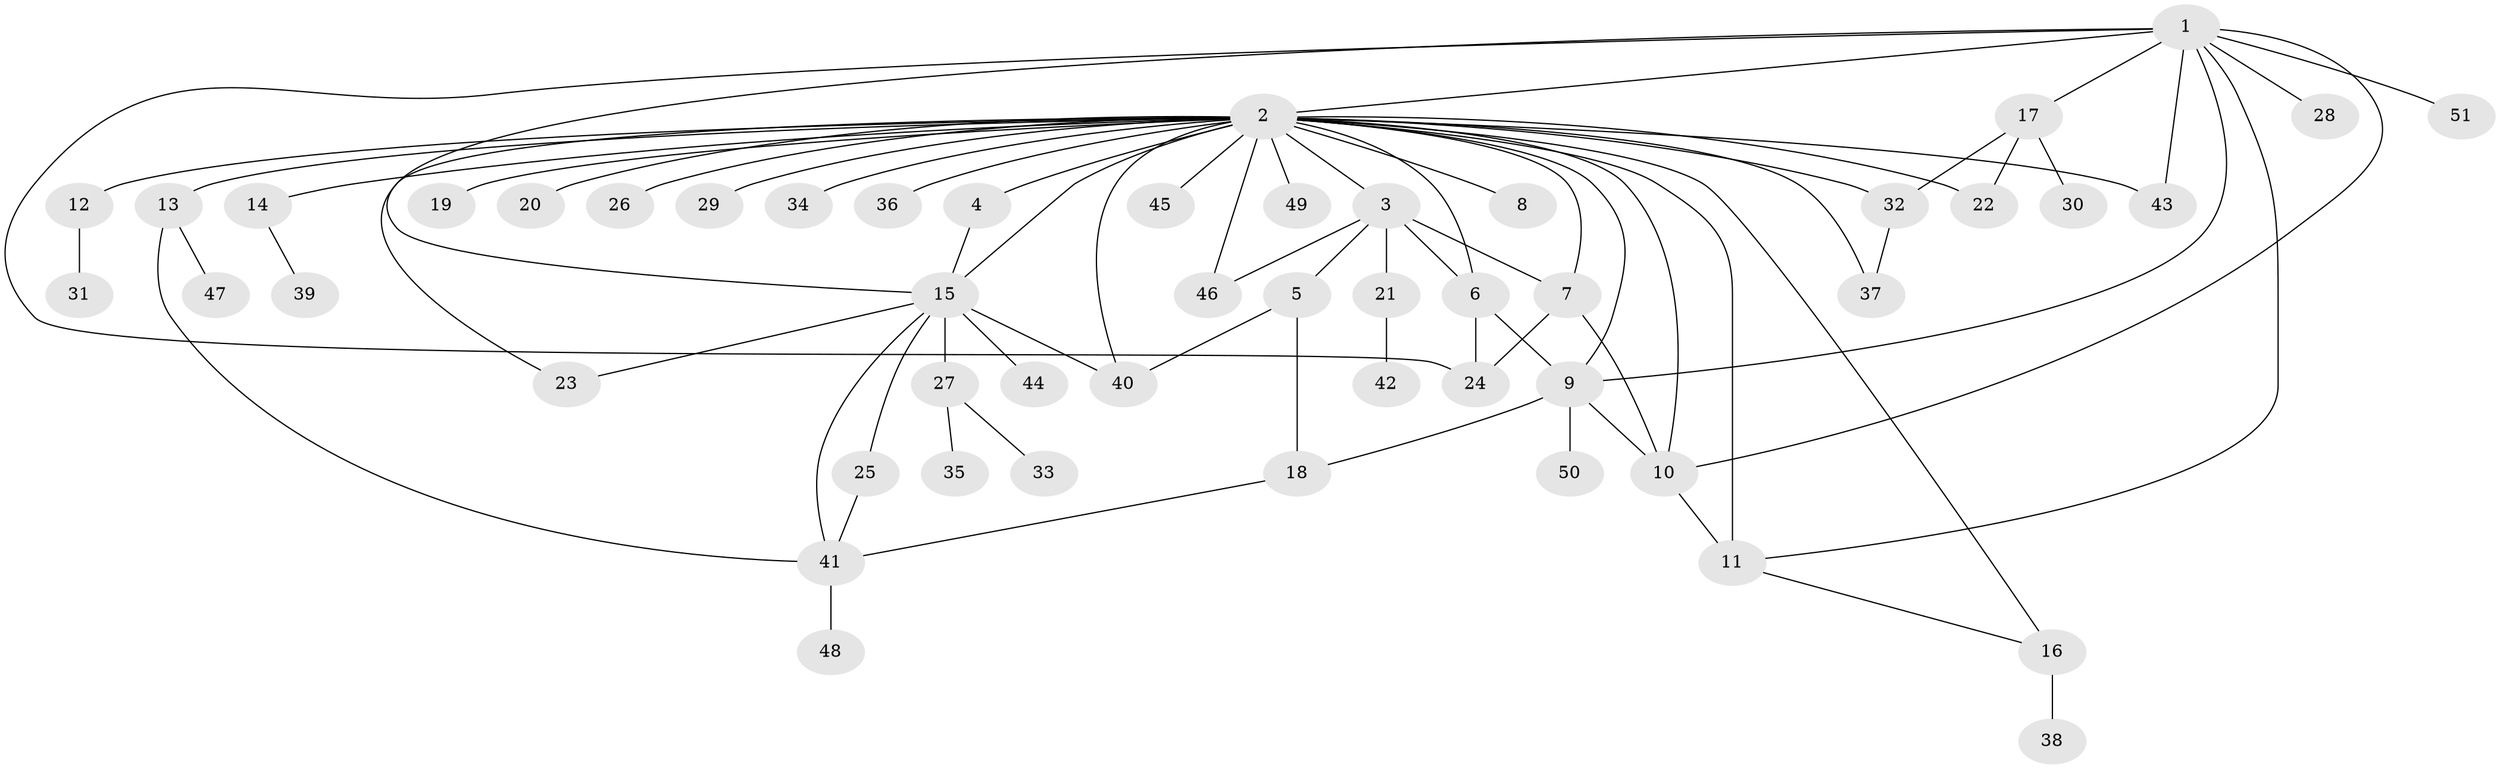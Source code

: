 // original degree distribution, {11: 0.011904761904761904, 37: 0.011904761904761904, 6: 0.047619047619047616, 3: 0.14285714285714285, 5: 0.011904761904761904, 2: 0.21428571428571427, 1: 0.4523809523809524, 7: 0.011904761904761904, 4: 0.08333333333333333, 10: 0.011904761904761904}
// Generated by graph-tools (version 1.1) at 2025/50/03/04/25 22:50:31]
// undirected, 51 vertices, 76 edges
graph export_dot {
  node [color=gray90,style=filled];
  1;
  2;
  3;
  4;
  5;
  6;
  7;
  8;
  9;
  10;
  11;
  12;
  13;
  14;
  15;
  16;
  17;
  18;
  19;
  20;
  21;
  22;
  23;
  24;
  25;
  26;
  27;
  28;
  29;
  30;
  31;
  32;
  33;
  34;
  35;
  36;
  37;
  38;
  39;
  40;
  41;
  42;
  43;
  44;
  45;
  46;
  47;
  48;
  49;
  50;
  51;
  1 -- 2 [weight=1.0];
  1 -- 9 [weight=1.0];
  1 -- 10 [weight=1.0];
  1 -- 11 [weight=1.0];
  1 -- 15 [weight=1.0];
  1 -- 17 [weight=1.0];
  1 -- 24 [weight=1.0];
  1 -- 28 [weight=1.0];
  1 -- 43 [weight=1.0];
  1 -- 51 [weight=1.0];
  2 -- 3 [weight=2.0];
  2 -- 4 [weight=2.0];
  2 -- 6 [weight=2.0];
  2 -- 7 [weight=1.0];
  2 -- 8 [weight=1.0];
  2 -- 9 [weight=1.0];
  2 -- 10 [weight=1.0];
  2 -- 11 [weight=2.0];
  2 -- 12 [weight=1.0];
  2 -- 13 [weight=2.0];
  2 -- 14 [weight=1.0];
  2 -- 15 [weight=1.0];
  2 -- 16 [weight=1.0];
  2 -- 19 [weight=1.0];
  2 -- 20 [weight=1.0];
  2 -- 22 [weight=1.0];
  2 -- 23 [weight=1.0];
  2 -- 26 [weight=1.0];
  2 -- 29 [weight=1.0];
  2 -- 32 [weight=1.0];
  2 -- 34 [weight=1.0];
  2 -- 36 [weight=1.0];
  2 -- 37 [weight=1.0];
  2 -- 40 [weight=1.0];
  2 -- 43 [weight=1.0];
  2 -- 45 [weight=1.0];
  2 -- 46 [weight=1.0];
  2 -- 49 [weight=1.0];
  3 -- 5 [weight=1.0];
  3 -- 6 [weight=1.0];
  3 -- 7 [weight=1.0];
  3 -- 21 [weight=1.0];
  3 -- 46 [weight=1.0];
  4 -- 15 [weight=1.0];
  5 -- 18 [weight=3.0];
  5 -- 40 [weight=1.0];
  6 -- 9 [weight=1.0];
  6 -- 24 [weight=1.0];
  7 -- 10 [weight=1.0];
  7 -- 24 [weight=1.0];
  9 -- 10 [weight=1.0];
  9 -- 18 [weight=1.0];
  9 -- 50 [weight=1.0];
  10 -- 11 [weight=1.0];
  11 -- 16 [weight=1.0];
  12 -- 31 [weight=1.0];
  13 -- 41 [weight=1.0];
  13 -- 47 [weight=1.0];
  14 -- 39 [weight=1.0];
  15 -- 23 [weight=1.0];
  15 -- 25 [weight=1.0];
  15 -- 27 [weight=1.0];
  15 -- 40 [weight=1.0];
  15 -- 41 [weight=1.0];
  15 -- 44 [weight=1.0];
  16 -- 38 [weight=1.0];
  17 -- 22 [weight=1.0];
  17 -- 30 [weight=1.0];
  17 -- 32 [weight=1.0];
  18 -- 41 [weight=1.0];
  21 -- 42 [weight=1.0];
  25 -- 41 [weight=1.0];
  27 -- 33 [weight=1.0];
  27 -- 35 [weight=1.0];
  32 -- 37 [weight=1.0];
  41 -- 48 [weight=1.0];
}
